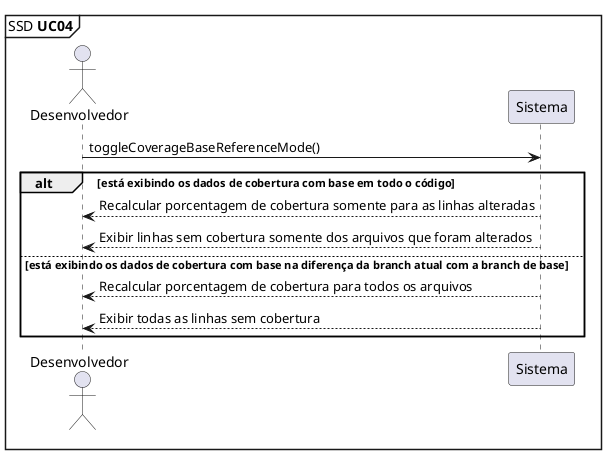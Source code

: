 @startuml

mainframe SSD **UC04** 

'UC04: Como desenvolvedor, desejo alternar a visualização da porcentagem de cobertura entre somente para as linhas criadas e alteradas na branch atual e para todo o código.

actor       Desenvolvedor as Dev
participant Sistema       as System

Dev -> System: toggleCoverageBaseReferenceMode()

alt está exibindo os dados de cobertura com base em todo o código

  Dev <-- System: Recalcular porcentagem de cobertura somente para as linhas alteradas
  Dev <-- System: Exibir linhas sem cobertura somente dos arquivos que foram alterados

else está exibindo os dados de cobertura com base na diferença da branch atual com a branch de base

  Dev <-- System: Recalcular porcentagem de cobertura para todos os arquivos
  Dev <-- System: Exibir todas as linhas sem cobertura

end

@enduml
